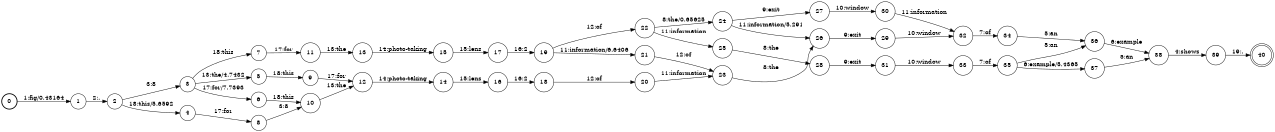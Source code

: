 digraph FST {
rankdir = LR;
size = "8.5,11";
label = "";
center = 1;
orientation = Portrait;
ranksep = "0.4";
nodesep = "0.25";
0 [label = "0", shape = circle, style = bold, fontsize = 14]
	0 -> 1 [label = "1:fig/0.43164", fontsize = 14];
1 [label = "1", shape = circle, style = solid, fontsize = 14]
	1 -> 2 [label = "2:.", fontsize = 14];
2 [label = "2", shape = circle, style = solid, fontsize = 14]
	2 -> 3 [label = "3:8", fontsize = 14];
	2 -> 4 [label = "18:this/5.6592", fontsize = 14];
3 [label = "3", shape = circle, style = solid, fontsize = 14]
	3 -> 5 [label = "13:the/4.7432", fontsize = 14];
	3 -> 6 [label = "17:for/7.7393", fontsize = 14];
	3 -> 7 [label = "18:this", fontsize = 14];
4 [label = "4", shape = circle, style = solid, fontsize = 14]
	4 -> 8 [label = "17:for", fontsize = 14];
5 [label = "5", shape = circle, style = solid, fontsize = 14]
	5 -> 9 [label = "18:this", fontsize = 14];
6 [label = "6", shape = circle, style = solid, fontsize = 14]
	6 -> 10 [label = "18:this", fontsize = 14];
7 [label = "7", shape = circle, style = solid, fontsize = 14]
	7 -> 11 [label = "17:for", fontsize = 14];
8 [label = "8", shape = circle, style = solid, fontsize = 14]
	8 -> 10 [label = "3:8", fontsize = 14];
9 [label = "9", shape = circle, style = solid, fontsize = 14]
	9 -> 12 [label = "17:for", fontsize = 14];
10 [label = "10", shape = circle, style = solid, fontsize = 14]
	10 -> 12 [label = "13:the", fontsize = 14];
11 [label = "11", shape = circle, style = solid, fontsize = 14]
	11 -> 13 [label = "13:the", fontsize = 14];
12 [label = "12", shape = circle, style = solid, fontsize = 14]
	12 -> 14 [label = "14:photo-taking", fontsize = 14];
13 [label = "13", shape = circle, style = solid, fontsize = 14]
	13 -> 15 [label = "14:photo-taking", fontsize = 14];
14 [label = "14", shape = circle, style = solid, fontsize = 14]
	14 -> 16 [label = "15:lens", fontsize = 14];
15 [label = "15", shape = circle, style = solid, fontsize = 14]
	15 -> 17 [label = "15:lens", fontsize = 14];
16 [label = "16", shape = circle, style = solid, fontsize = 14]
	16 -> 18 [label = "16:2", fontsize = 14];
17 [label = "17", shape = circle, style = solid, fontsize = 14]
	17 -> 19 [label = "16:2", fontsize = 14];
18 [label = "18", shape = circle, style = solid, fontsize = 14]
	18 -> 20 [label = "12:of", fontsize = 14];
19 [label = "19", shape = circle, style = solid, fontsize = 14]
	19 -> 21 [label = "11:information/6.6406", fontsize = 14];
	19 -> 22 [label = "12:of", fontsize = 14];
20 [label = "20", shape = circle, style = solid, fontsize = 14]
	20 -> 23 [label = "11:information", fontsize = 14];
21 [label = "21", shape = circle, style = solid, fontsize = 14]
	21 -> 23 [label = "12:of", fontsize = 14];
22 [label = "22", shape = circle, style = solid, fontsize = 14]
	22 -> 25 [label = "11:information", fontsize = 14];
	22 -> 24 [label = "8:the/0.65625", fontsize = 14];
23 [label = "23", shape = circle, style = solid, fontsize = 14]
	23 -> 26 [label = "8:the", fontsize = 14];
24 [label = "24", shape = circle, style = solid, fontsize = 14]
	24 -> 27 [label = "9:exit", fontsize = 14];
	24 -> 26 [label = "11:information/5.291", fontsize = 14];
25 [label = "25", shape = circle, style = solid, fontsize = 14]
	25 -> 28 [label = "8:the", fontsize = 14];
26 [label = "26", shape = circle, style = solid, fontsize = 14]
	26 -> 29 [label = "9:exit", fontsize = 14];
27 [label = "27", shape = circle, style = solid, fontsize = 14]
	27 -> 30 [label = "10:window", fontsize = 14];
28 [label = "28", shape = circle, style = solid, fontsize = 14]
	28 -> 31 [label = "9:exit", fontsize = 14];
29 [label = "29", shape = circle, style = solid, fontsize = 14]
	29 -> 32 [label = "10:window", fontsize = 14];
30 [label = "30", shape = circle, style = solid, fontsize = 14]
	30 -> 32 [label = "11:information", fontsize = 14];
31 [label = "31", shape = circle, style = solid, fontsize = 14]
	31 -> 33 [label = "10:window", fontsize = 14];
32 [label = "32", shape = circle, style = solid, fontsize = 14]
	32 -> 34 [label = "7:of", fontsize = 14];
33 [label = "33", shape = circle, style = solid, fontsize = 14]
	33 -> 35 [label = "7:of", fontsize = 14];
34 [label = "34", shape = circle, style = solid, fontsize = 14]
	34 -> 36 [label = "5:an", fontsize = 14];
35 [label = "35", shape = circle, style = solid, fontsize = 14]
	35 -> 36 [label = "5:an", fontsize = 14];
	35 -> 37 [label = "6:example/5.4365", fontsize = 14];
36 [label = "36", shape = circle, style = solid, fontsize = 14]
	36 -> 38 [label = "6:example", fontsize = 14];
37 [label = "37", shape = circle, style = solid, fontsize = 14]
	37 -> 38 [label = "5:an", fontsize = 14];
38 [label = "38", shape = circle, style = solid, fontsize = 14]
	38 -> 39 [label = "4:shows", fontsize = 14];
39 [label = "39", shape = circle, style = solid, fontsize = 14]
	39 -> 40 [label = "19:.", fontsize = 14];
40 [label = "40", shape = doublecircle, style = solid, fontsize = 14]
}
